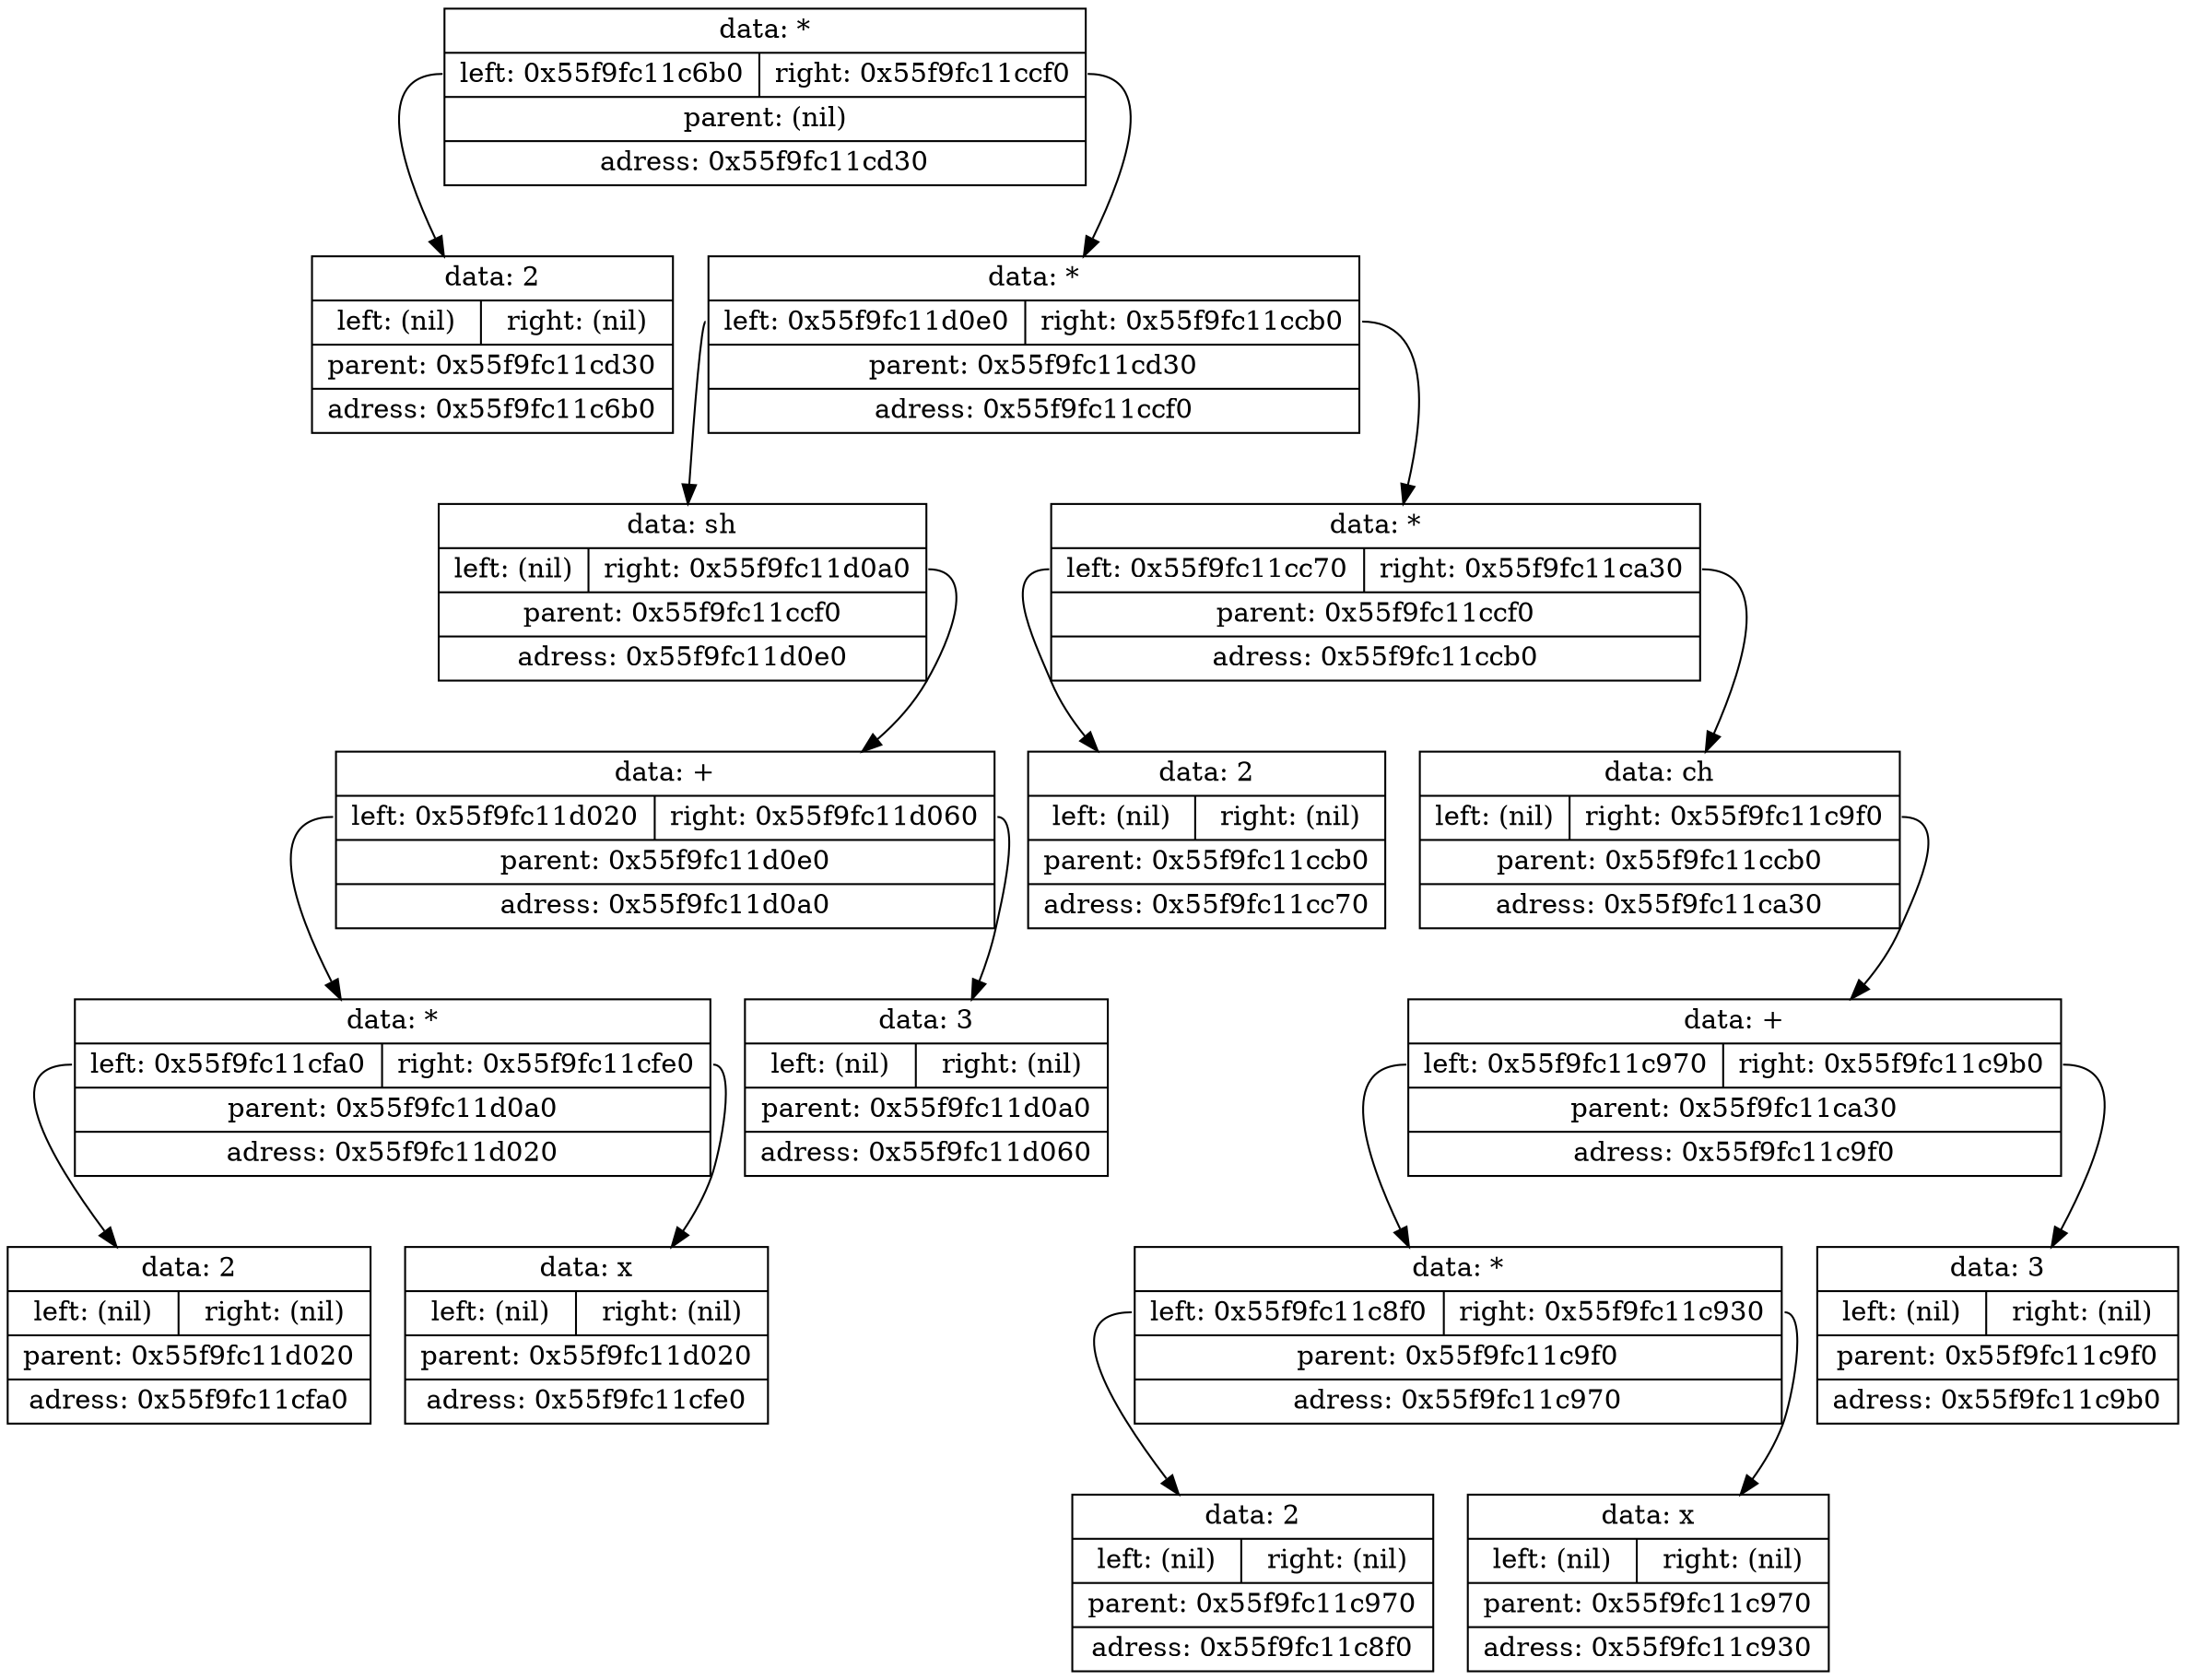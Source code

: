 digraph dump
{
	node0x55f9fc11cd30 [shape = "record", label = "{<f1>data: *|{<f2>left: 0x55f9fc11c6b0|<f3>right: 0x55f9fc11ccf0}|<f4>parent: (nil)|<f5>adress: 0x55f9fc11cd30}"];
	node0x55f9fc11c6b0 [shape = "record", label = "{<f1>data: 2|{<f2>left: (nil)|<f3>right: (nil)}|<f4>parent: 0x55f9fc11cd30|<f5>adress: 0x55f9fc11c6b0}"];
	node0x55f9fc11cd30:f2 -> node0x55f9fc11c6b0
	node0x55f9fc11ccf0 [shape = "record", label = "{<f1>data: *|{<f2>left: 0x55f9fc11d0e0|<f3>right: 0x55f9fc11ccb0}|<f4>parent: 0x55f9fc11cd30|<f5>adress: 0x55f9fc11ccf0}"];
	node0x55f9fc11d0e0 [shape = "record", label = "{<f1>data: sh|{<f2>left: (nil)|<f3>right: 0x55f9fc11d0a0}|<f4>parent: 0x55f9fc11ccf0|<f5>adress: 0x55f9fc11d0e0}"];
	node0x55f9fc11d0a0 [shape = "record", label = "{<f1>data: +|{<f2>left: 0x55f9fc11d020|<f3>right: 0x55f9fc11d060}|<f4>parent: 0x55f9fc11d0e0|<f5>adress: 0x55f9fc11d0a0}"];
	node0x55f9fc11d020 [shape = "record", label = "{<f1>data: *|{<f2>left: 0x55f9fc11cfa0|<f3>right: 0x55f9fc11cfe0}|<f4>parent: 0x55f9fc11d0a0|<f5>adress: 0x55f9fc11d020}"];
	node0x55f9fc11cfa0 [shape = "record", label = "{<f1>data: 2|{<f2>left: (nil)|<f3>right: (nil)}|<f4>parent: 0x55f9fc11d020|<f5>adress: 0x55f9fc11cfa0}"];
	node0x55f9fc11d020:f2 -> node0x55f9fc11cfa0
	node0x55f9fc11cfe0 [shape = "record", label = "{<f1>data: x|{<f2>left: (nil)|<f3>right: (nil)}|<f4>parent: 0x55f9fc11d020|<f5>adress: 0x55f9fc11cfe0}"];
	node0x55f9fc11d020:f3 -> node0x55f9fc11cfe0
	node0x55f9fc11d0a0:f2 -> node0x55f9fc11d020
	node0x55f9fc11d060 [shape = "record", label = "{<f1>data: 3|{<f2>left: (nil)|<f3>right: (nil)}|<f4>parent: 0x55f9fc11d0a0|<f5>adress: 0x55f9fc11d060}"];
	node0x55f9fc11d0a0:f3 -> node0x55f9fc11d060
	node0x55f9fc11d0e0:f3 -> node0x55f9fc11d0a0
	node0x55f9fc11ccf0:f2 -> node0x55f9fc11d0e0
	node0x55f9fc11ccb0 [shape = "record", label = "{<f1>data: *|{<f2>left: 0x55f9fc11cc70|<f3>right: 0x55f9fc11ca30}|<f4>parent: 0x55f9fc11ccf0|<f5>adress: 0x55f9fc11ccb0}"];
	node0x55f9fc11cc70 [shape = "record", label = "{<f1>data: 2|{<f2>left: (nil)|<f3>right: (nil)}|<f4>parent: 0x55f9fc11ccb0|<f5>adress: 0x55f9fc11cc70}"];
	node0x55f9fc11ccb0:f2 -> node0x55f9fc11cc70
	node0x55f9fc11ca30 [shape = "record", label = "{<f1>data: ch|{<f2>left: (nil)|<f3>right: 0x55f9fc11c9f0}|<f4>parent: 0x55f9fc11ccb0|<f5>adress: 0x55f9fc11ca30}"];
	node0x55f9fc11c9f0 [shape = "record", label = "{<f1>data: +|{<f2>left: 0x55f9fc11c970|<f3>right: 0x55f9fc11c9b0}|<f4>parent: 0x55f9fc11ca30|<f5>adress: 0x55f9fc11c9f0}"];
	node0x55f9fc11c970 [shape = "record", label = "{<f1>data: *|{<f2>left: 0x55f9fc11c8f0|<f3>right: 0x55f9fc11c930}|<f4>parent: 0x55f9fc11c9f0|<f5>adress: 0x55f9fc11c970}"];
	node0x55f9fc11c8f0 [shape = "record", label = "{<f1>data: 2|{<f2>left: (nil)|<f3>right: (nil)}|<f4>parent: 0x55f9fc11c970|<f5>adress: 0x55f9fc11c8f0}"];
	node0x55f9fc11c970:f2 -> node0x55f9fc11c8f0
	node0x55f9fc11c930 [shape = "record", label = "{<f1>data: x|{<f2>left: (nil)|<f3>right: (nil)}|<f4>parent: 0x55f9fc11c970|<f5>adress: 0x55f9fc11c930}"];
	node0x55f9fc11c970:f3 -> node0x55f9fc11c930
	node0x55f9fc11c9f0:f2 -> node0x55f9fc11c970
	node0x55f9fc11c9b0 [shape = "record", label = "{<f1>data: 3|{<f2>left: (nil)|<f3>right: (nil)}|<f4>parent: 0x55f9fc11c9f0|<f5>adress: 0x55f9fc11c9b0}"];
	node0x55f9fc11c9f0:f3 -> node0x55f9fc11c9b0
	node0x55f9fc11ca30:f3 -> node0x55f9fc11c9f0
	node0x55f9fc11ccb0:f3 -> node0x55f9fc11ca30
	node0x55f9fc11ccf0:f3 -> node0x55f9fc11ccb0
	node0x55f9fc11cd30:f3 -> node0x55f9fc11ccf0

}
